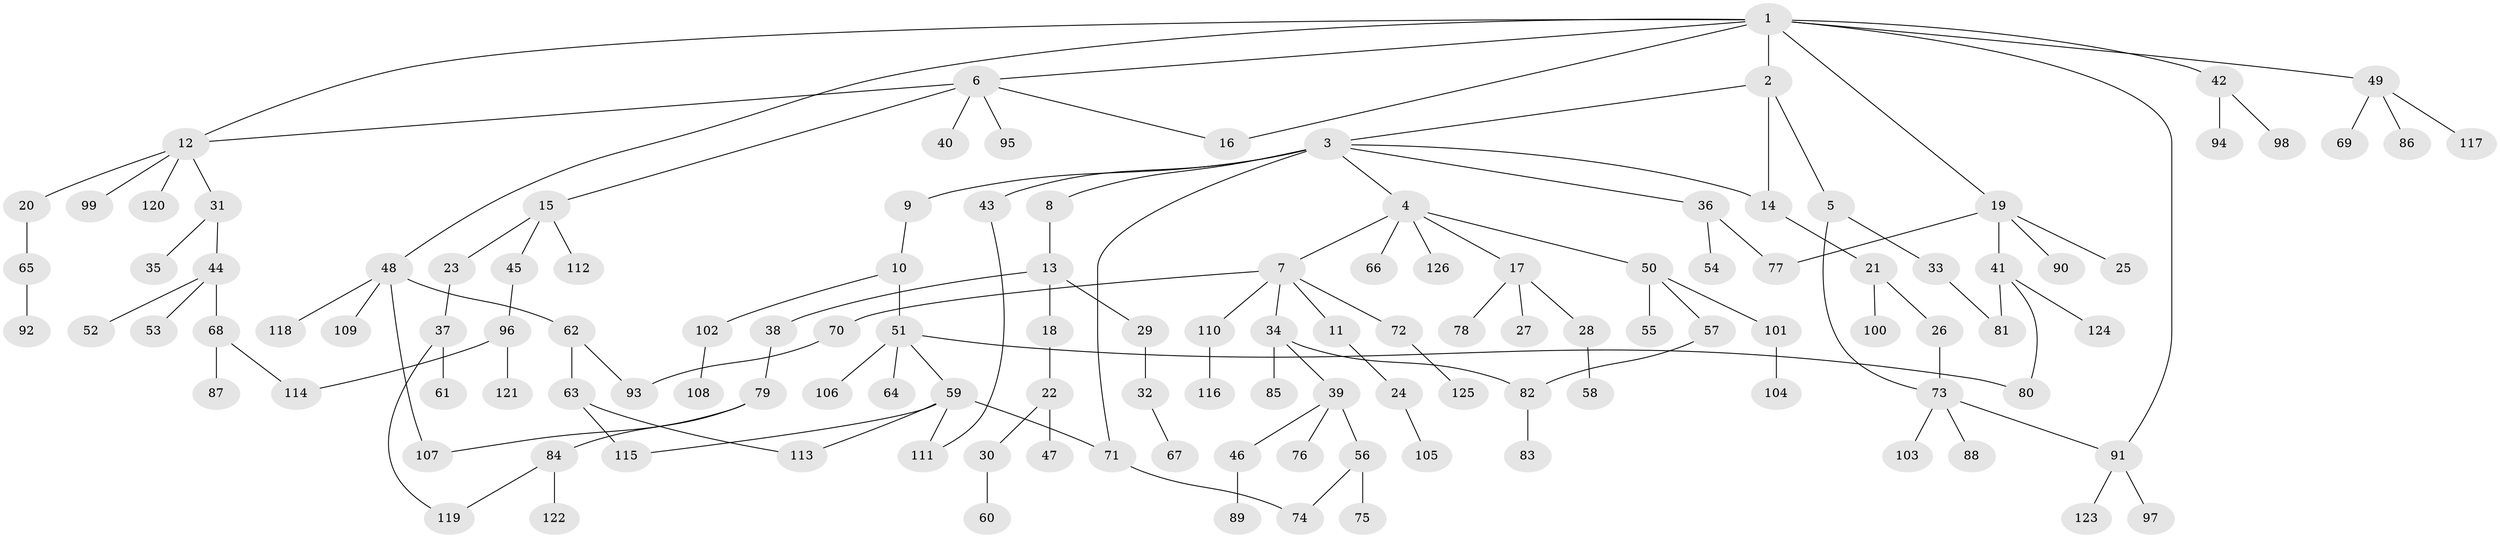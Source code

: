 // coarse degree distribution, {7: 0.011363636363636364, 4: 0.07954545454545454, 8: 0.011363636363636364, 6: 0.03409090909090909, 3: 0.17045454545454544, 9: 0.011363636363636364, 2: 0.26136363636363635, 5: 0.022727272727272728, 1: 0.3977272727272727}
// Generated by graph-tools (version 1.1) at 2025/16/03/04/25 18:16:51]
// undirected, 126 vertices, 143 edges
graph export_dot {
graph [start="1"]
  node [color=gray90,style=filled];
  1;
  2;
  3;
  4;
  5;
  6;
  7;
  8;
  9;
  10;
  11;
  12;
  13;
  14;
  15;
  16;
  17;
  18;
  19;
  20;
  21;
  22;
  23;
  24;
  25;
  26;
  27;
  28;
  29;
  30;
  31;
  32;
  33;
  34;
  35;
  36;
  37;
  38;
  39;
  40;
  41;
  42;
  43;
  44;
  45;
  46;
  47;
  48;
  49;
  50;
  51;
  52;
  53;
  54;
  55;
  56;
  57;
  58;
  59;
  60;
  61;
  62;
  63;
  64;
  65;
  66;
  67;
  68;
  69;
  70;
  71;
  72;
  73;
  74;
  75;
  76;
  77;
  78;
  79;
  80;
  81;
  82;
  83;
  84;
  85;
  86;
  87;
  88;
  89;
  90;
  91;
  92;
  93;
  94;
  95;
  96;
  97;
  98;
  99;
  100;
  101;
  102;
  103;
  104;
  105;
  106;
  107;
  108;
  109;
  110;
  111;
  112;
  113;
  114;
  115;
  116;
  117;
  118;
  119;
  120;
  121;
  122;
  123;
  124;
  125;
  126;
  1 -- 2;
  1 -- 6;
  1 -- 19;
  1 -- 42;
  1 -- 48;
  1 -- 49;
  1 -- 16;
  1 -- 12;
  1 -- 91;
  2 -- 3;
  2 -- 5;
  2 -- 14;
  3 -- 4;
  3 -- 8;
  3 -- 9;
  3 -- 14;
  3 -- 36;
  3 -- 43;
  3 -- 71;
  4 -- 7;
  4 -- 17;
  4 -- 50;
  4 -- 66;
  4 -- 126;
  5 -- 33;
  5 -- 73;
  6 -- 12;
  6 -- 15;
  6 -- 16;
  6 -- 40;
  6 -- 95;
  7 -- 11;
  7 -- 34;
  7 -- 70;
  7 -- 72;
  7 -- 110;
  8 -- 13;
  9 -- 10;
  10 -- 51;
  10 -- 102;
  11 -- 24;
  12 -- 20;
  12 -- 31;
  12 -- 99;
  12 -- 120;
  13 -- 18;
  13 -- 29;
  13 -- 38;
  14 -- 21;
  15 -- 23;
  15 -- 45;
  15 -- 112;
  17 -- 27;
  17 -- 28;
  17 -- 78;
  18 -- 22;
  19 -- 25;
  19 -- 41;
  19 -- 77;
  19 -- 90;
  20 -- 65;
  21 -- 26;
  21 -- 100;
  22 -- 30;
  22 -- 47;
  23 -- 37;
  24 -- 105;
  26 -- 73;
  28 -- 58;
  29 -- 32;
  30 -- 60;
  31 -- 35;
  31 -- 44;
  32 -- 67;
  33 -- 81;
  34 -- 39;
  34 -- 82;
  34 -- 85;
  36 -- 54;
  36 -- 77;
  37 -- 61;
  37 -- 119;
  38 -- 79;
  39 -- 46;
  39 -- 56;
  39 -- 76;
  41 -- 80;
  41 -- 124;
  41 -- 81;
  42 -- 94;
  42 -- 98;
  43 -- 111;
  44 -- 52;
  44 -- 53;
  44 -- 68;
  45 -- 96;
  46 -- 89;
  48 -- 62;
  48 -- 107;
  48 -- 109;
  48 -- 118;
  49 -- 69;
  49 -- 86;
  49 -- 117;
  50 -- 55;
  50 -- 57;
  50 -- 101;
  51 -- 59;
  51 -- 64;
  51 -- 106;
  51 -- 80;
  56 -- 75;
  56 -- 74;
  57 -- 82;
  59 -- 111;
  59 -- 113;
  59 -- 115;
  59 -- 71;
  62 -- 63;
  62 -- 93;
  63 -- 115;
  63 -- 113;
  65 -- 92;
  68 -- 87;
  68 -- 114;
  70 -- 93;
  71 -- 74;
  72 -- 125;
  73 -- 88;
  73 -- 91;
  73 -- 103;
  79 -- 84;
  79 -- 107;
  82 -- 83;
  84 -- 122;
  84 -- 119;
  91 -- 97;
  91 -- 123;
  96 -- 114;
  96 -- 121;
  101 -- 104;
  102 -- 108;
  110 -- 116;
}
